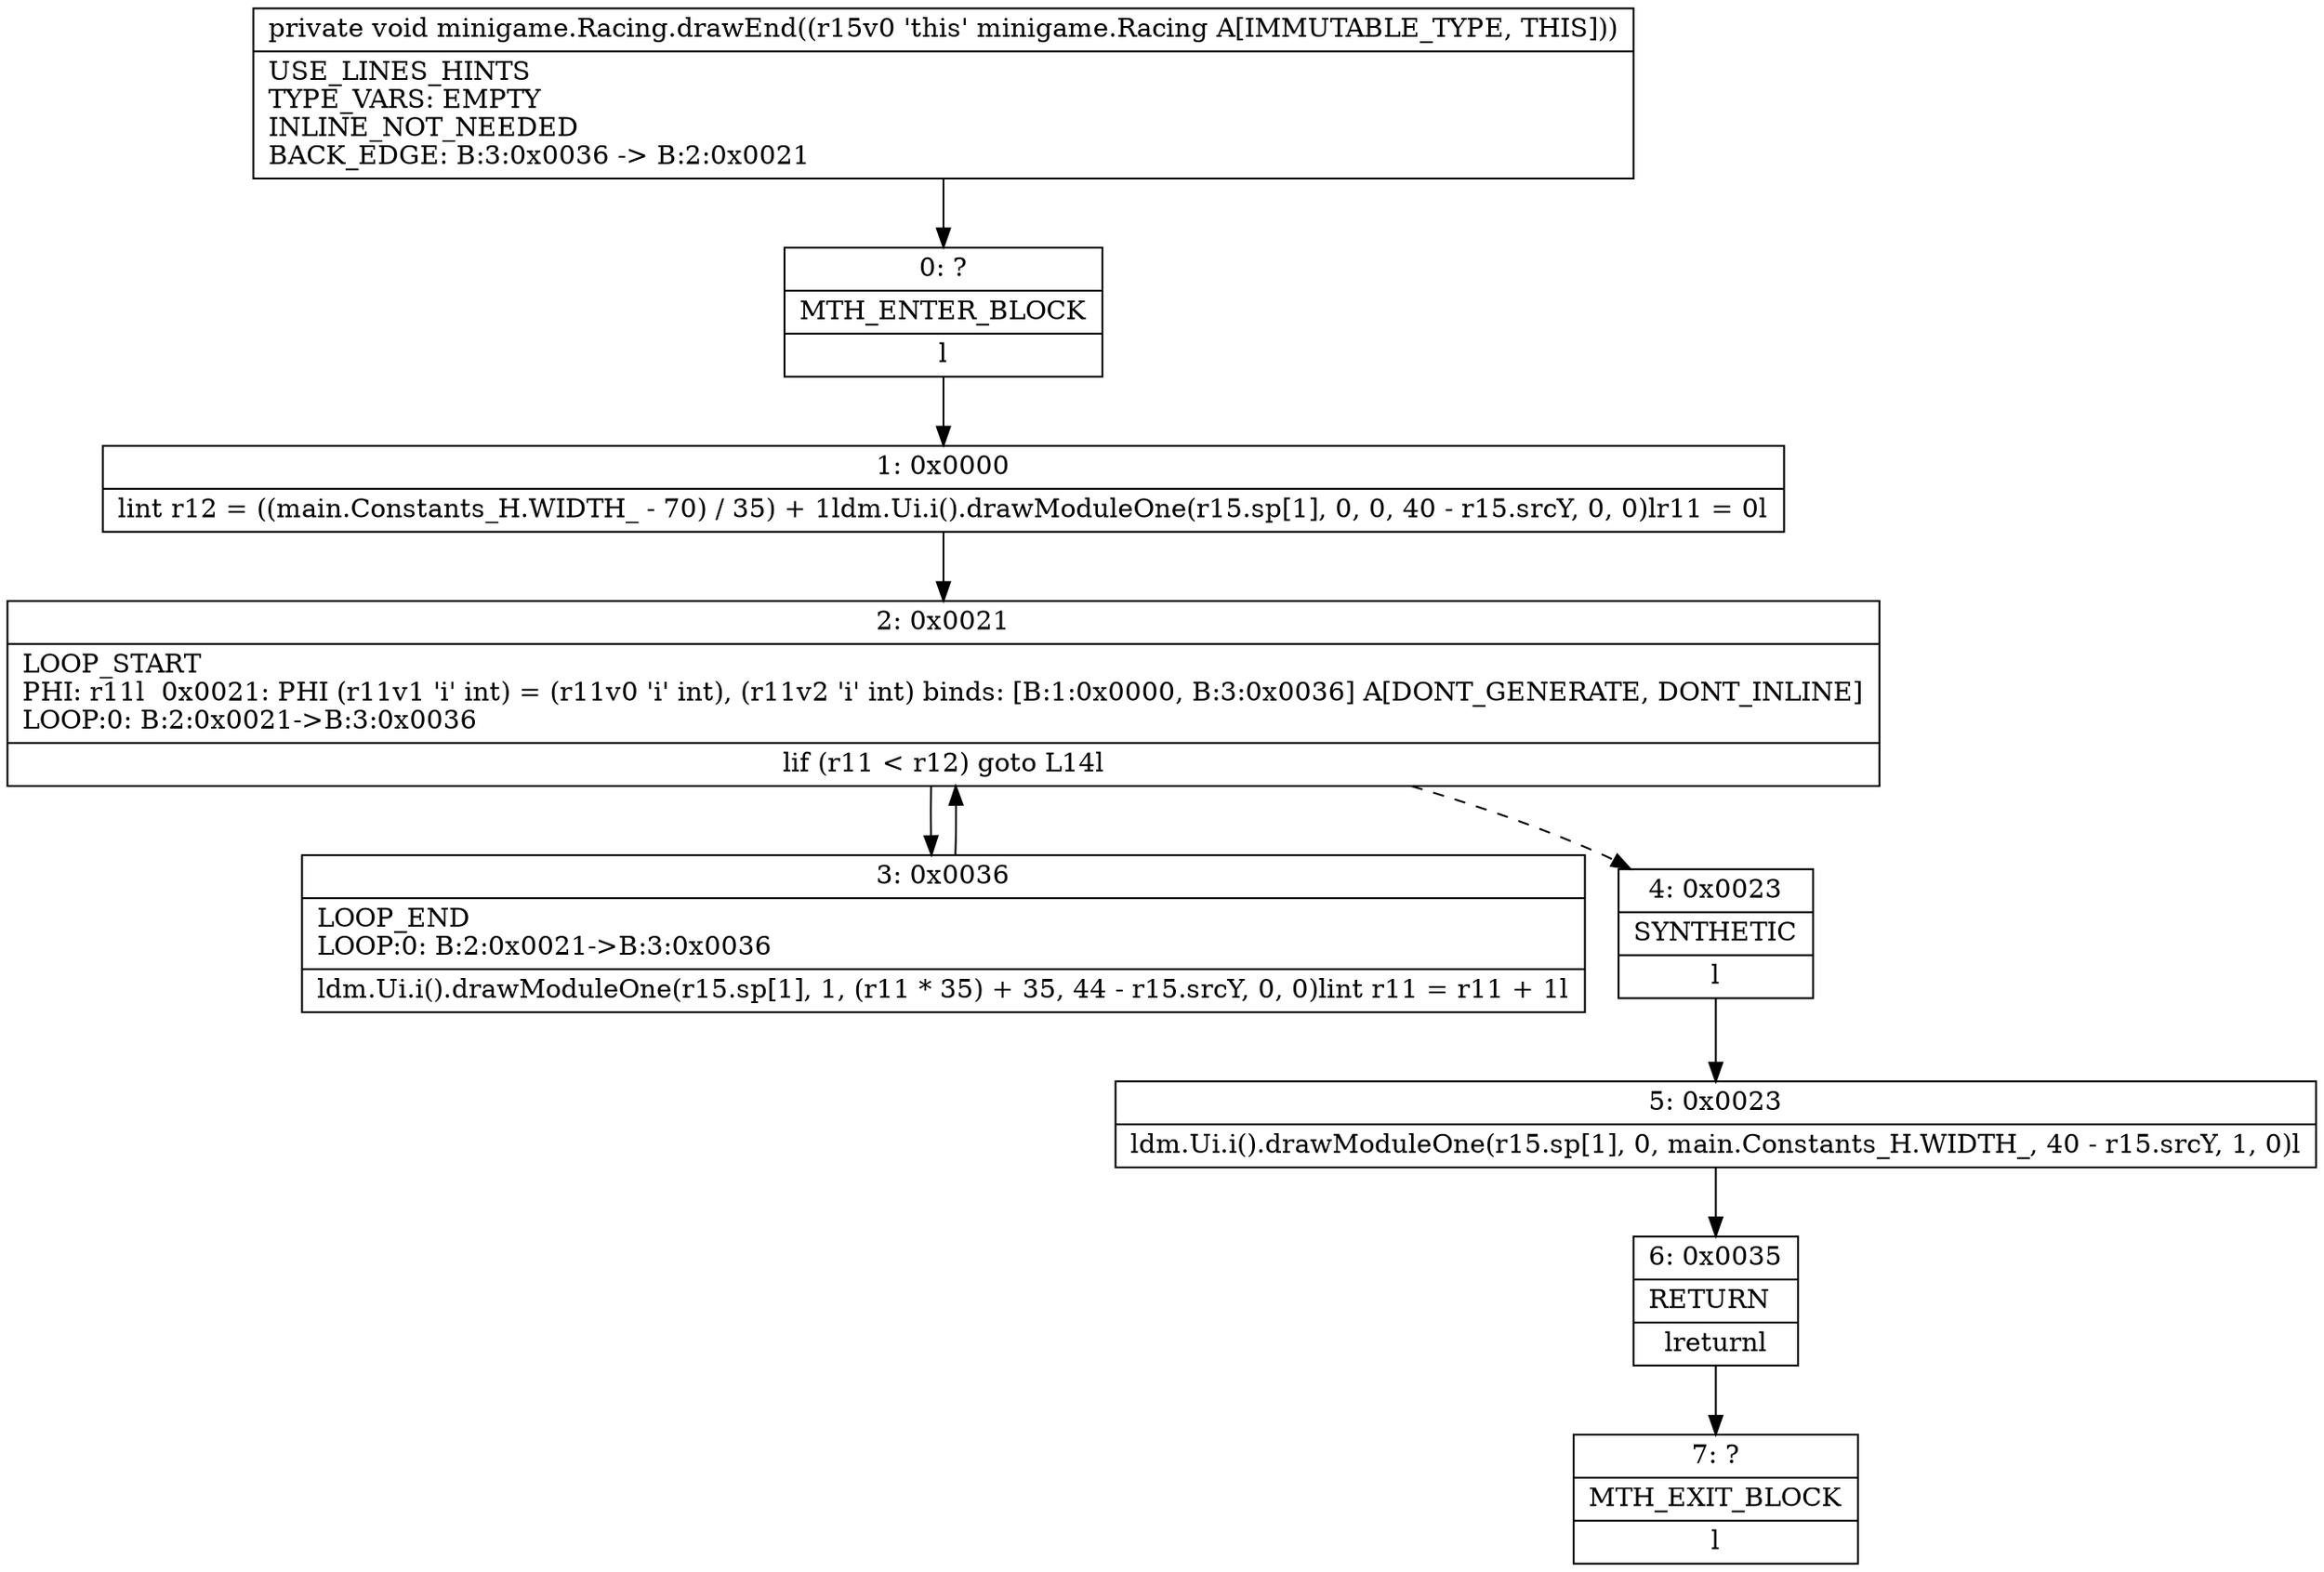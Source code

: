 digraph "CFG forminigame.Racing.drawEnd()V" {
Node_0 [shape=record,label="{0\:\ ?|MTH_ENTER_BLOCK\l|l}"];
Node_1 [shape=record,label="{1\:\ 0x0000|lint r12 = ((main.Constants_H.WIDTH_ \- 70) \/ 35) + 1ldm.Ui.i().drawModuleOne(r15.sp[1], 0, 0, 40 \- r15.srcY, 0, 0)lr11 = 0l}"];
Node_2 [shape=record,label="{2\:\ 0x0021|LOOP_START\lPHI: r11l  0x0021: PHI (r11v1 'i' int) = (r11v0 'i' int), (r11v2 'i' int) binds: [B:1:0x0000, B:3:0x0036] A[DONT_GENERATE, DONT_INLINE]\lLOOP:0: B:2:0x0021\-\>B:3:0x0036\l|lif (r11 \< r12) goto L14l}"];
Node_3 [shape=record,label="{3\:\ 0x0036|LOOP_END\lLOOP:0: B:2:0x0021\-\>B:3:0x0036\l|ldm.Ui.i().drawModuleOne(r15.sp[1], 1, (r11 * 35) + 35, 44 \- r15.srcY, 0, 0)lint r11 = r11 + 1l}"];
Node_4 [shape=record,label="{4\:\ 0x0023|SYNTHETIC\l|l}"];
Node_5 [shape=record,label="{5\:\ 0x0023|ldm.Ui.i().drawModuleOne(r15.sp[1], 0, main.Constants_H.WIDTH_, 40 \- r15.srcY, 1, 0)l}"];
Node_6 [shape=record,label="{6\:\ 0x0035|RETURN\l|lreturnl}"];
Node_7 [shape=record,label="{7\:\ ?|MTH_EXIT_BLOCK\l|l}"];
MethodNode[shape=record,label="{private void minigame.Racing.drawEnd((r15v0 'this' minigame.Racing A[IMMUTABLE_TYPE, THIS]))  | USE_LINES_HINTS\lTYPE_VARS: EMPTY\lINLINE_NOT_NEEDED\lBACK_EDGE: B:3:0x0036 \-\> B:2:0x0021\l}"];
MethodNode -> Node_0;
Node_0 -> Node_1;
Node_1 -> Node_2;
Node_2 -> Node_3;
Node_2 -> Node_4[style=dashed];
Node_3 -> Node_2;
Node_4 -> Node_5;
Node_5 -> Node_6;
Node_6 -> Node_7;
}

